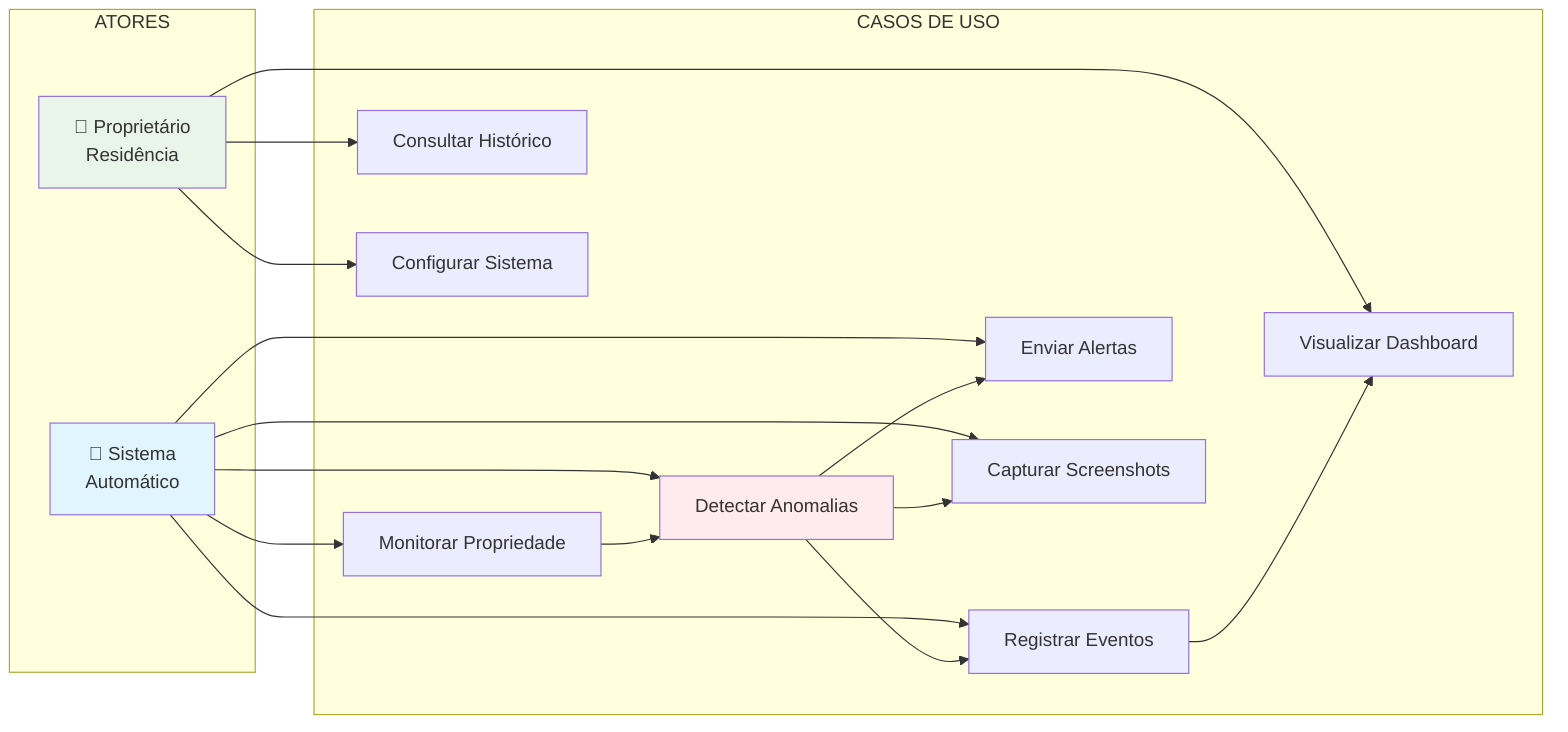 graph LR
    subgraph "ATORES"
        U1[👤 Proprietário<br/>Residência]
        U2[🤖 Sistema<br/>Automático]
    end
    
    subgraph "CASOS DE USO"
        UC1[Monitorar Propriedade]
        UC2[Detectar Anomalias]
        UC3[Visualizar Dashboard]
        UC4[Consultar Histórico]
        UC5[Configurar Sistema]
        UC6[Registrar Eventos]
        UC7[Enviar Alertas]
        UC8[Capturar Screenshots]
    end
    
    %% Relacionamentos Proprietário
    U1 --> UC3
    U1 --> UC4
    U1 --> UC5
    
    %% Relacionamentos Sistema
    U2 --> UC1
    U2 --> UC2
    U2 --> UC6
    U2 --> UC7
    U2 --> UC8
    
    %% Dependências
    UC1 --> UC2
    UC2 --> UC6
    UC2 --> UC7
    UC2 --> UC8
    UC6 --> UC3
    
    style U1 fill:#e8f5e8
    style U2 fill:#e1f5fe
    style UC2 fill:#ffebee